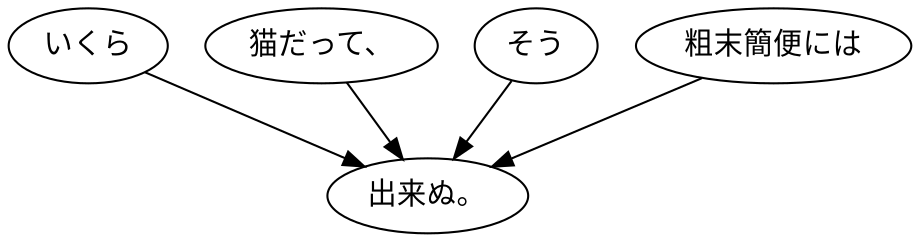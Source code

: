 digraph graph358 {
	node0 [label="いくら"];
	node1 [label="猫だって、"];
	node2 [label="そう"];
	node3 [label="粗末簡便には"];
	node4 [label="出来ぬ。"];
	node0 -> node4;
	node1 -> node4;
	node2 -> node4;
	node3 -> node4;
}
